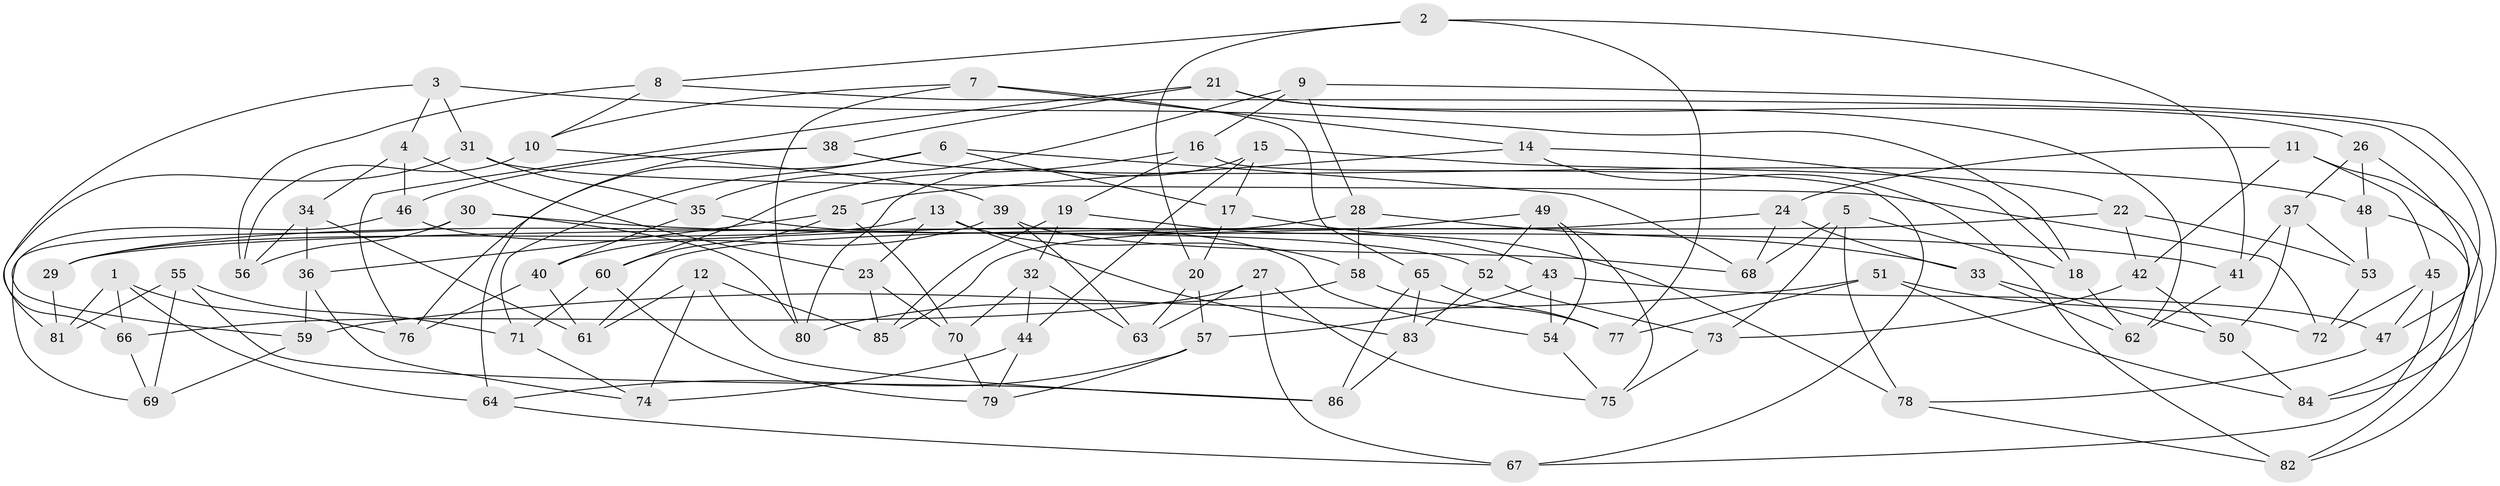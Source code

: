 // Generated by graph-tools (version 1.1) at 2025/26/03/09/25 03:26:57]
// undirected, 86 vertices, 172 edges
graph export_dot {
graph [start="1"]
  node [color=gray90,style=filled];
  1;
  2;
  3;
  4;
  5;
  6;
  7;
  8;
  9;
  10;
  11;
  12;
  13;
  14;
  15;
  16;
  17;
  18;
  19;
  20;
  21;
  22;
  23;
  24;
  25;
  26;
  27;
  28;
  29;
  30;
  31;
  32;
  33;
  34;
  35;
  36;
  37;
  38;
  39;
  40;
  41;
  42;
  43;
  44;
  45;
  46;
  47;
  48;
  49;
  50;
  51;
  52;
  53;
  54;
  55;
  56;
  57;
  58;
  59;
  60;
  61;
  62;
  63;
  64;
  65;
  66;
  67;
  68;
  69;
  70;
  71;
  72;
  73;
  74;
  75;
  76;
  77;
  78;
  79;
  80;
  81;
  82;
  83;
  84;
  85;
  86;
  1 -- 64;
  1 -- 76;
  1 -- 66;
  1 -- 81;
  2 -- 20;
  2 -- 8;
  2 -- 41;
  2 -- 77;
  3 -- 18;
  3 -- 4;
  3 -- 66;
  3 -- 31;
  4 -- 46;
  4 -- 34;
  4 -- 23;
  5 -- 68;
  5 -- 78;
  5 -- 73;
  5 -- 18;
  6 -- 76;
  6 -- 68;
  6 -- 71;
  6 -- 17;
  7 -- 10;
  7 -- 80;
  7 -- 14;
  7 -- 65;
  8 -- 56;
  8 -- 47;
  8 -- 10;
  9 -- 16;
  9 -- 35;
  9 -- 84;
  9 -- 28;
  10 -- 39;
  10 -- 56;
  11 -- 24;
  11 -- 42;
  11 -- 82;
  11 -- 45;
  12 -- 61;
  12 -- 86;
  12 -- 74;
  12 -- 85;
  13 -- 58;
  13 -- 29;
  13 -- 83;
  13 -- 23;
  14 -- 25;
  14 -- 18;
  14 -- 82;
  15 -- 44;
  15 -- 22;
  15 -- 80;
  15 -- 17;
  16 -- 67;
  16 -- 60;
  16 -- 19;
  17 -- 78;
  17 -- 20;
  18 -- 62;
  19 -- 85;
  19 -- 32;
  19 -- 43;
  20 -- 57;
  20 -- 63;
  21 -- 38;
  21 -- 26;
  21 -- 62;
  21 -- 76;
  22 -- 42;
  22 -- 53;
  22 -- 29;
  23 -- 85;
  23 -- 70;
  24 -- 33;
  24 -- 61;
  24 -- 68;
  25 -- 60;
  25 -- 70;
  25 -- 36;
  26 -- 37;
  26 -- 84;
  26 -- 48;
  27 -- 75;
  27 -- 63;
  27 -- 67;
  27 -- 66;
  28 -- 58;
  28 -- 33;
  28 -- 29;
  29 -- 81;
  30 -- 41;
  30 -- 69;
  30 -- 80;
  30 -- 56;
  31 -- 72;
  31 -- 81;
  31 -- 35;
  32 -- 63;
  32 -- 70;
  32 -- 44;
  33 -- 62;
  33 -- 50;
  34 -- 61;
  34 -- 36;
  34 -- 56;
  35 -- 52;
  35 -- 40;
  36 -- 59;
  36 -- 74;
  37 -- 41;
  37 -- 53;
  37 -- 50;
  38 -- 48;
  38 -- 46;
  38 -- 64;
  39 -- 40;
  39 -- 68;
  39 -- 63;
  40 -- 76;
  40 -- 61;
  41 -- 62;
  42 -- 50;
  42 -- 73;
  43 -- 57;
  43 -- 54;
  43 -- 47;
  44 -- 79;
  44 -- 74;
  45 -- 47;
  45 -- 67;
  45 -- 72;
  46 -- 54;
  46 -- 59;
  47 -- 78;
  48 -- 53;
  48 -- 82;
  49 -- 52;
  49 -- 75;
  49 -- 54;
  49 -- 85;
  50 -- 84;
  51 -- 77;
  51 -- 84;
  51 -- 72;
  51 -- 59;
  52 -- 73;
  52 -- 83;
  53 -- 72;
  54 -- 75;
  55 -- 81;
  55 -- 71;
  55 -- 86;
  55 -- 69;
  57 -- 79;
  57 -- 64;
  58 -- 80;
  58 -- 77;
  59 -- 69;
  60 -- 71;
  60 -- 79;
  64 -- 67;
  65 -- 83;
  65 -- 86;
  65 -- 77;
  66 -- 69;
  70 -- 79;
  71 -- 74;
  73 -- 75;
  78 -- 82;
  83 -- 86;
}
